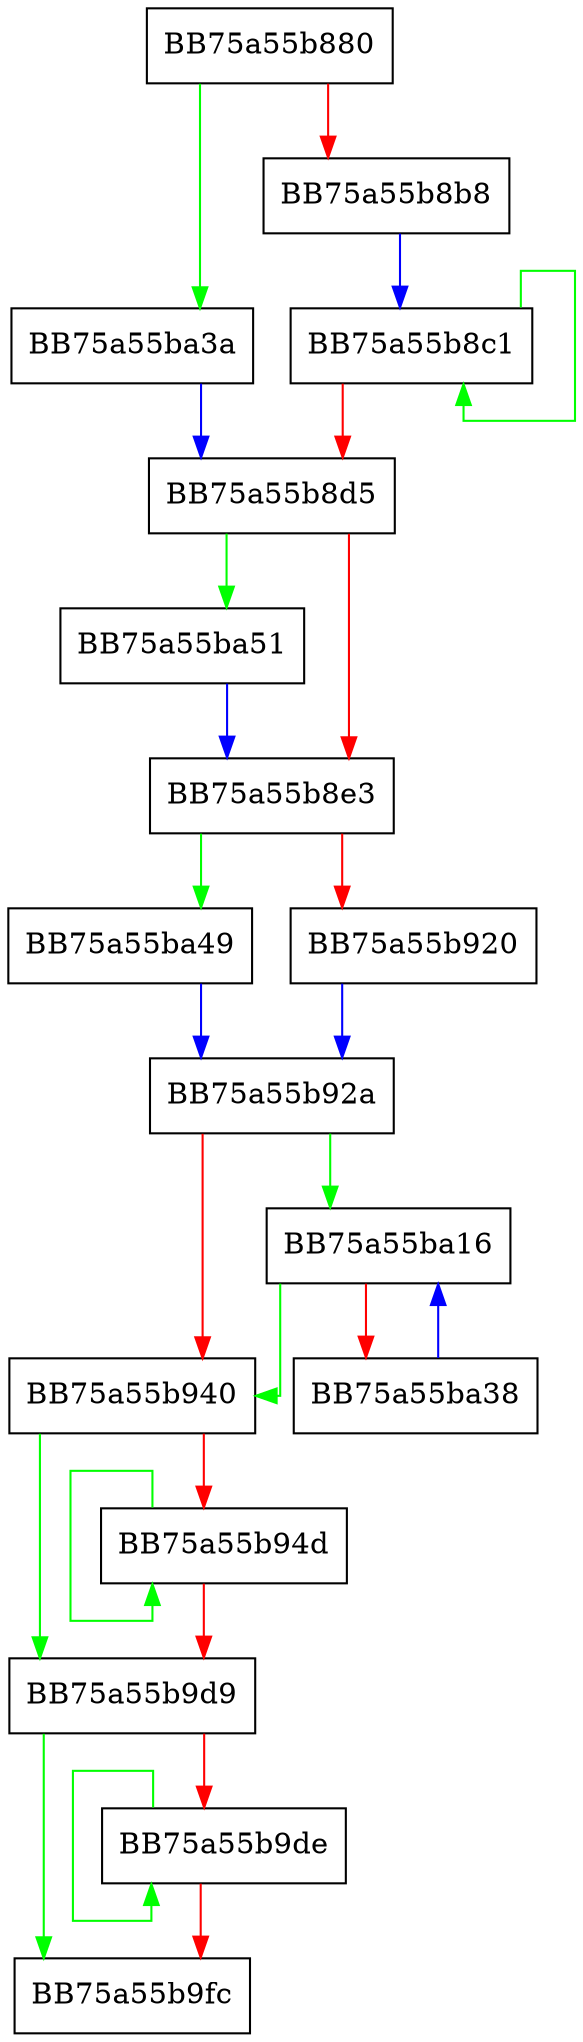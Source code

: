 digraph RpfAPI_CRC_1 {
  node [shape="box"];
  graph [splines=ortho];
  BB75a55b880 -> BB75a55ba3a [color="green"];
  BB75a55b880 -> BB75a55b8b8 [color="red"];
  BB75a55b8b8 -> BB75a55b8c1 [color="blue"];
  BB75a55b8c1 -> BB75a55b8c1 [color="green"];
  BB75a55b8c1 -> BB75a55b8d5 [color="red"];
  BB75a55b8d5 -> BB75a55ba51 [color="green"];
  BB75a55b8d5 -> BB75a55b8e3 [color="red"];
  BB75a55b8e3 -> BB75a55ba49 [color="green"];
  BB75a55b8e3 -> BB75a55b920 [color="red"];
  BB75a55b920 -> BB75a55b92a [color="blue"];
  BB75a55b92a -> BB75a55ba16 [color="green"];
  BB75a55b92a -> BB75a55b940 [color="red"];
  BB75a55b940 -> BB75a55b9d9 [color="green"];
  BB75a55b940 -> BB75a55b94d [color="red"];
  BB75a55b94d -> BB75a55b94d [color="green"];
  BB75a55b94d -> BB75a55b9d9 [color="red"];
  BB75a55b9d9 -> BB75a55b9fc [color="green"];
  BB75a55b9d9 -> BB75a55b9de [color="red"];
  BB75a55b9de -> BB75a55b9de [color="green"];
  BB75a55b9de -> BB75a55b9fc [color="red"];
  BB75a55ba16 -> BB75a55b940 [color="green"];
  BB75a55ba16 -> BB75a55ba38 [color="red"];
  BB75a55ba38 -> BB75a55ba16 [color="blue"];
  BB75a55ba3a -> BB75a55b8d5 [color="blue"];
  BB75a55ba49 -> BB75a55b92a [color="blue"];
  BB75a55ba51 -> BB75a55b8e3 [color="blue"];
}